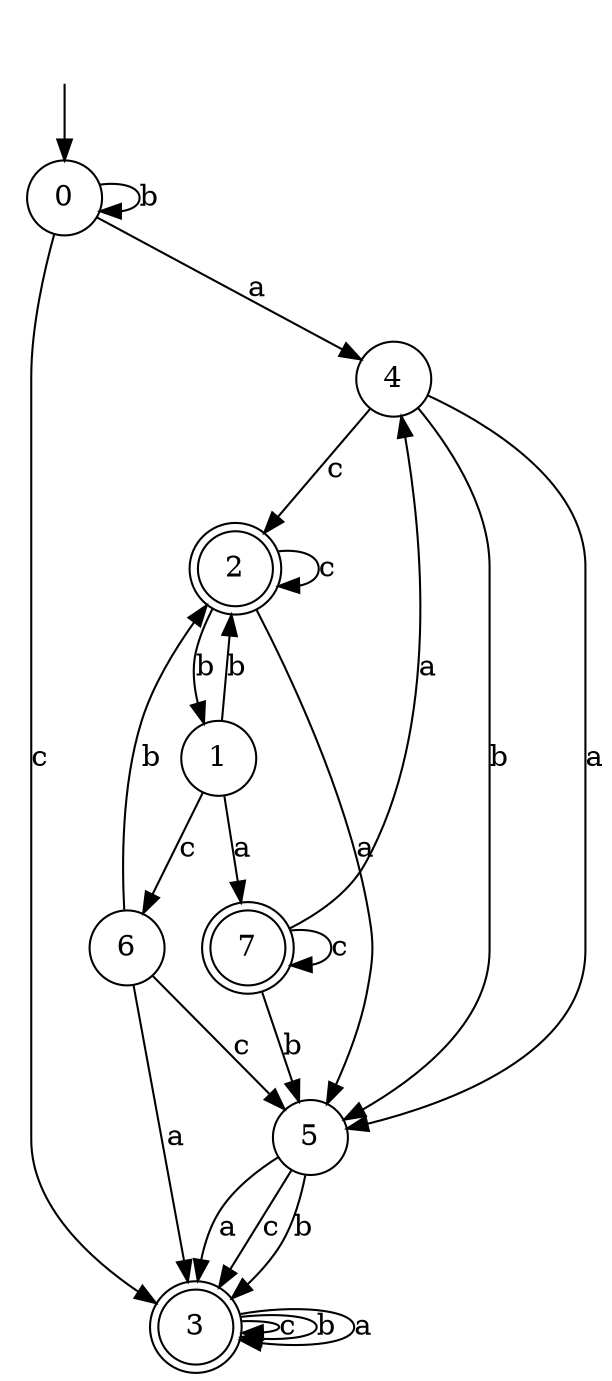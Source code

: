 digraph g {
__start [label=""shape=none]
	0[shape="circle" label="0"]
	1[shape="circle" label="1"]
	2[shape="doublecircle" label="2"]
	3[shape="doublecircle" label="3"]
	4[shape="circle" label="4"]
	5[shape="circle" label="5"]
	6[shape="circle" label="6"]
	7[shape="doublecircle" label="7"]
__start -> 0
	0->3 [label="c"]
	0->0 [label="b"]
	0->4 [label="a"]
	1->6 [label="c"]
	1->2 [label="b"]
	1->7 [label="a"]
	2->2 [label="c"]
	2->1 [label="b"]
	2->5 [label="a"]
	3->3 [label="c"]
	3->3 [label="b"]
	3->3 [label="a"]
	4->2 [label="c"]
	4->5 [label="b"]
	4->5 [label="a"]
	5->3 [label="c"]
	5->3 [label="b"]
	5->3 [label="a"]
	6->5 [label="c"]
	6->2 [label="b"]
	6->3 [label="a"]
	7->7 [label="c"]
	7->5 [label="b"]
	7->4 [label="a"]
}